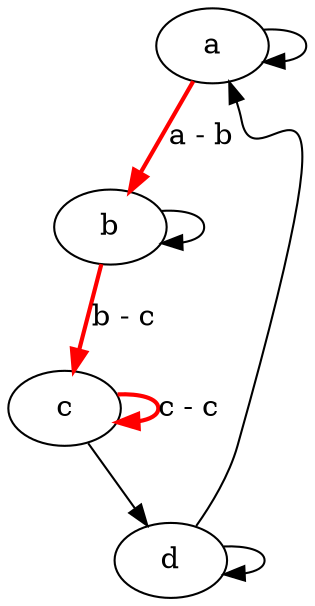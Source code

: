 digraph {
    a -> b[label="a - b", color="red", penwidth="2.0"];
    b -> c[label="b - c", color="red", penwidth="2.0"];
    c -> d;
    d -> a;

    a -> a;
    b -> b;
    c -> c[label="c - c", color="red", penwidth="2.0"];
    d -> d;
}

